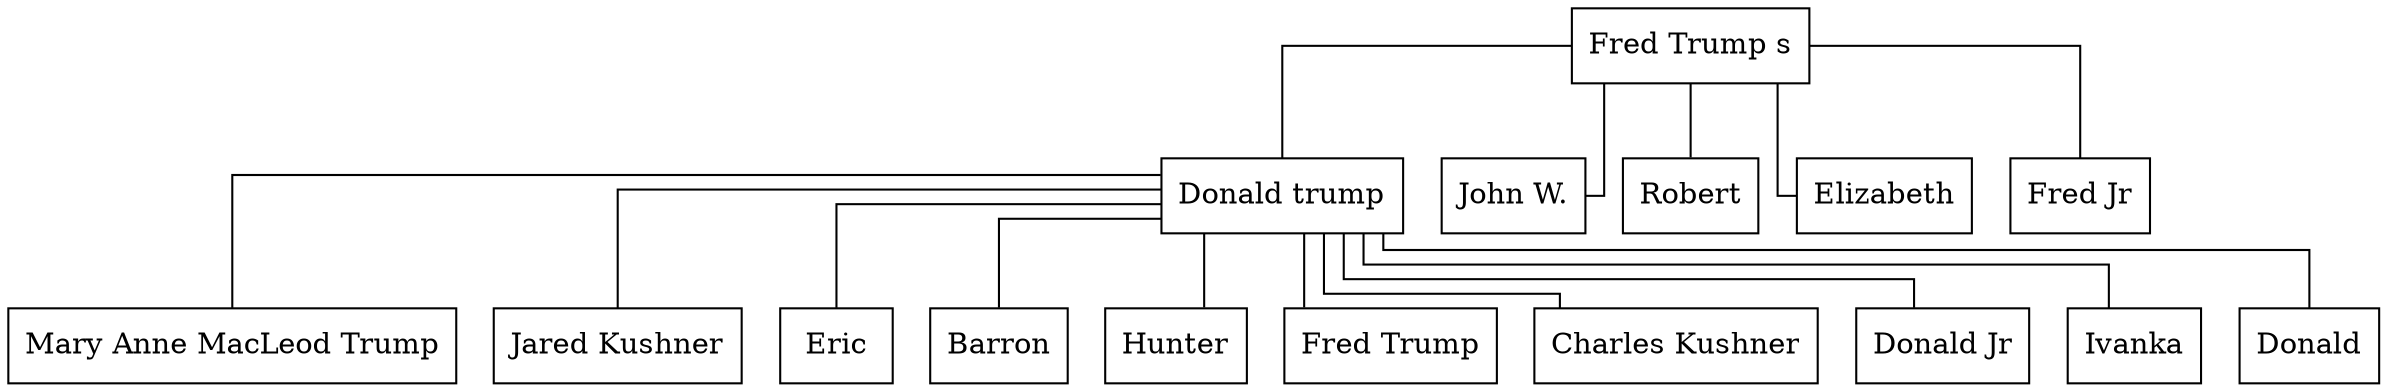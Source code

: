 
digraph
{
splines = ortho;
Donaldtrump337798552938528423109845501003532130165 [shape=box, label = "Donald trump", color = black];
FredTrumps211584870379719433522202467883688509250 [shape=box, label = "Fred Trump s", color = black];
JohnW29686833326623790329081947558500499730 [shape=box, label = "John W.", color = black];
Robert77467262665232455243051364228762012549 [shape=box, label = "Robert", color = black];
Elizabeth328463463080707308208073658976311738495 [shape=box, label = "Elizabeth", color = black];
FredJr99730315107238795997807220411550506771 [shape=box, label = "Fred Jr", color = black];
MaryAnneMacLeodTrump228197195099878512032152755171545239813 [shape=box, label = "Mary Anne MacLeod Trump", color = black];
JaredKushner296601049947996971851075162123270845136 [shape=box, label = "Jared Kushner", color = black];
Eric262113980238018460501043020606363910657 [shape=box, label = "Eric", color = black];
Barron253005366366798137969302725101364906900 [shape=box, label = "Barron", color = black];
Hunter106864500146364959829120691514994526044 [shape=box, label = "Hunter", color = black];
FredTrump172041802310131251807235905506698837450 [shape=box, label = "Fred Trump", color = black];
CharlesKushner288233300557309588032227332052549299109 [shape=box, label = "Charles Kushner", color = black];
DonaldJr295220023583459486053210088601501723993 [shape=box, label = "Donald Jr", color = black];
Ivanka249170916349778858476993329348012105906 [shape=box, label = "Ivanka", color = black];
Donald307493073925679856962608357643455945128 [shape=box, label = "Donald", color = black];

Donaldtrump337798552938528423109845501003532130165 -> Donald307493073925679856962608357643455945128 [dir=none];
FredTrumps211584870379719433522202467883688509250 -> Donaldtrump337798552938528423109845501003532130165 [dir=none];
FredTrumps211584870379719433522202467883688509250 -> Elizabeth328463463080707308208073658976311738495 [dir=none];
FredTrumps211584870379719433522202467883688509250 -> Robert77467262665232455243051364228762012549 [dir=none];
Donaldtrump337798552938528423109845501003532130165 -> DonaldJr295220023583459486053210088601501723993 [dir=none];
Donaldtrump337798552938528423109845501003532130165 -> FredTrump172041802310131251807235905506698837450 [dir=none];
Donaldtrump337798552938528423109845501003532130165 -> CharlesKushner288233300557309588032227332052549299109 [dir=none];
Donaldtrump337798552938528423109845501003532130165 -> JaredKushner296601049947996971851075162123270845136 [dir=none];
Donaldtrump337798552938528423109845501003532130165 -> MaryAnneMacLeodTrump228197195099878512032152755171545239813 [dir=none];
Donaldtrump337798552938528423109845501003532130165 -> Ivanka249170916349778858476993329348012105906 [dir=none];
Donaldtrump337798552938528423109845501003532130165 -> Hunter106864500146364959829120691514994526044 [dir=none];
Donaldtrump337798552938528423109845501003532130165 -> Barron253005366366798137969302725101364906900 [dir=none];
Donaldtrump337798552938528423109845501003532130165 -> Eric262113980238018460501043020606363910657 [dir=none];
FredTrumps211584870379719433522202467883688509250 -> FredJr99730315107238795997807220411550506771 [dir=none];
FredTrumps211584870379719433522202467883688509250 -> JohnW29686833326623790329081947558500499730 [dir=none];
}